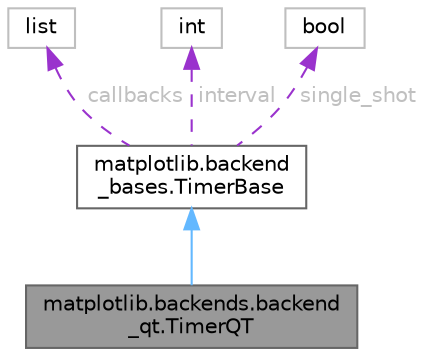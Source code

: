 digraph "matplotlib.backends.backend_qt.TimerQT"
{
 // LATEX_PDF_SIZE
  bgcolor="transparent";
  edge [fontname=Helvetica,fontsize=10,labelfontname=Helvetica,labelfontsize=10];
  node [fontname=Helvetica,fontsize=10,shape=box,height=0.2,width=0.4];
  Node1 [id="Node000001",label="matplotlib.backends.backend\l_qt.TimerQT",height=0.2,width=0.4,color="gray40", fillcolor="grey60", style="filled", fontcolor="black",tooltip=" "];
  Node2 -> Node1 [id="edge5_Node000001_Node000002",dir="back",color="steelblue1",style="solid",tooltip=" "];
  Node2 [id="Node000002",label="matplotlib.backend\l_bases.TimerBase",height=0.2,width=0.4,color="gray40", fillcolor="white", style="filled",URL="$da/d92/classmatplotlib_1_1backend__bases_1_1TimerBase.html",tooltip=" "];
  Node3 -> Node2 [id="edge6_Node000002_Node000003",dir="back",color="darkorchid3",style="dashed",tooltip=" ",label=" callbacks",fontcolor="grey" ];
  Node3 [id="Node000003",label="list",height=0.2,width=0.4,color="grey75", fillcolor="white", style="filled",tooltip=" "];
  Node4 -> Node2 [id="edge7_Node000002_Node000004",dir="back",color="darkorchid3",style="dashed",tooltip=" ",label=" interval",fontcolor="grey" ];
  Node4 [id="Node000004",label="int",height=0.2,width=0.4,color="grey75", fillcolor="white", style="filled",tooltip=" "];
  Node5 -> Node2 [id="edge8_Node000002_Node000005",dir="back",color="darkorchid3",style="dashed",tooltip=" ",label=" single_shot",fontcolor="grey" ];
  Node5 [id="Node000005",label="bool",height=0.2,width=0.4,color="grey75", fillcolor="white", style="filled",tooltip=" "];
}
